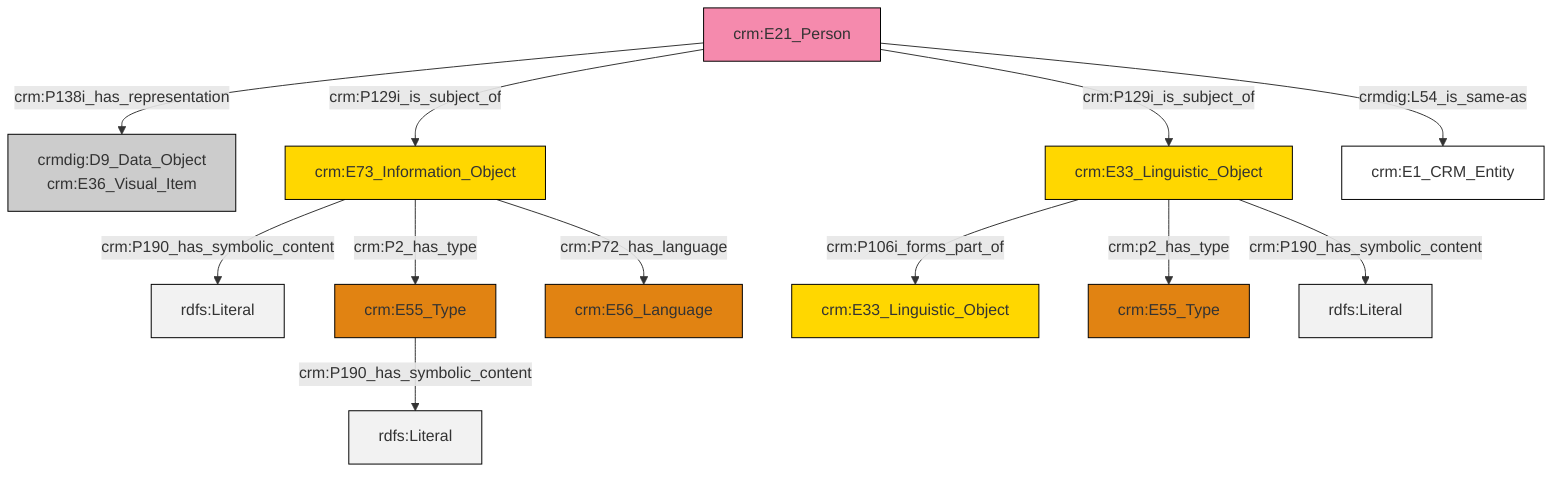 graph TD
classDef Literal fill:#f2f2f2,stroke:#000000;
classDef CRM_Entity fill:#FFFFFF,stroke:#000000;
classDef Temporal_Entity fill:#00C9E6, stroke:#000000;
classDef Type fill:#E18312, stroke:#000000;
classDef Time-Span fill:#2C9C91, stroke:#000000;
classDef Appellation fill:#FFEB7F, stroke:#000000;
classDef Place fill:#008836, stroke:#000000;
classDef Persistent_Item fill:#B266B2, stroke:#000000;
classDef Conceptual_Object fill:#FFD700, stroke:#000000;
classDef Physical_Thing fill:#D2B48C, stroke:#000000;
classDef Actor fill:#f58aad, stroke:#000000;
classDef PC_Classes fill:#4ce600, stroke:#000000;
classDef Multi fill:#cccccc,stroke:#000000;

0["crm:E33_Linguistic_Object"]:::Conceptual_Object -->|crm:P106i_forms_part_of| 1["crm:E33_Linguistic_Object"]:::Conceptual_Object
8["crm:E21_Person"]:::Actor -->|crm:P138i_has_representation| 6["crmdig:D9_Data_Object<br>crm:E36_Visual_Item"]:::Multi
9["crm:E55_Type"]:::Type -->|crm:P190_has_symbolic_content| 10[rdfs:Literal]:::Literal
2["crm:E73_Information_Object"]:::Conceptual_Object -->|crm:P190_has_symbolic_content| 11[rdfs:Literal]:::Literal
8["crm:E21_Person"]:::Actor -->|crm:P129i_is_subject_of| 2["crm:E73_Information_Object"]:::Conceptual_Object
0["crm:E33_Linguistic_Object"]:::Conceptual_Object -->|crm:p2_has_type| 4["crm:E55_Type"]:::Type
0["crm:E33_Linguistic_Object"]:::Conceptual_Object -->|crm:P190_has_symbolic_content| 16[rdfs:Literal]:::Literal
8["crm:E21_Person"]:::Actor -->|crm:P129i_is_subject_of| 0["crm:E33_Linguistic_Object"]:::Conceptual_Object
8["crm:E21_Person"]:::Actor -->|crmdig:L54_is_same-as| 20["crm:E1_CRM_Entity"]:::CRM_Entity
2["crm:E73_Information_Object"]:::Conceptual_Object -->|crm:P2_has_type| 9["crm:E55_Type"]:::Type
2["crm:E73_Information_Object"]:::Conceptual_Object -->|crm:P72_has_language| 14["crm:E56_Language"]:::Type